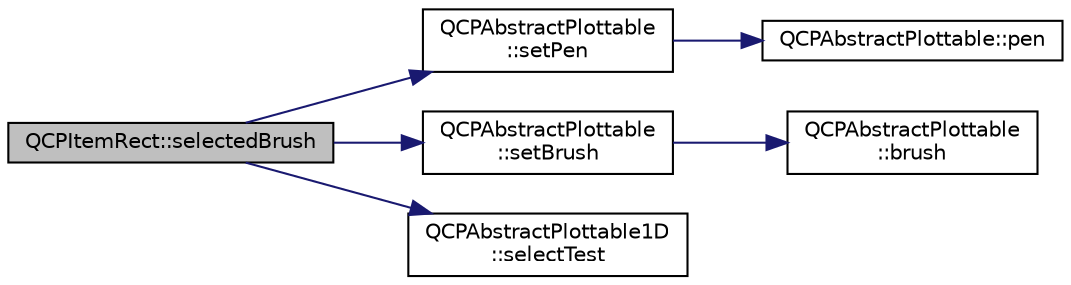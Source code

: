 digraph "QCPItemRect::selectedBrush"
{
  edge [fontname="Helvetica",fontsize="10",labelfontname="Helvetica",labelfontsize="10"];
  node [fontname="Helvetica",fontsize="10",shape=record];
  rankdir="LR";
  Node46 [label="QCPItemRect::selectedBrush",height=0.2,width=0.4,color="black", fillcolor="grey75", style="filled", fontcolor="black"];
  Node46 -> Node47 [color="midnightblue",fontsize="10",style="solid",fontname="Helvetica"];
  Node47 [label="QCPAbstractPlottable\l::setPen",height=0.2,width=0.4,color="black", fillcolor="white", style="filled",URL="$class_q_c_p_abstract_plottable.html#ab74b09ae4c0e7e13142fe4b5bf46cac7"];
  Node47 -> Node48 [color="midnightblue",fontsize="10",style="solid",fontname="Helvetica"];
  Node48 [label="QCPAbstractPlottable::pen",height=0.2,width=0.4,color="black", fillcolor="white", style="filled",URL="$class_q_c_p_abstract_plottable.html#ad5972efc31344e5a7a78ab4f8864b2d3"];
  Node46 -> Node49 [color="midnightblue",fontsize="10",style="solid",fontname="Helvetica"];
  Node49 [label="QCPAbstractPlottable\l::setBrush",height=0.2,width=0.4,color="black", fillcolor="white", style="filled",URL="$class_q_c_p_abstract_plottable.html#a7a4b92144dca6453a1f0f210e27edc74"];
  Node49 -> Node50 [color="midnightblue",fontsize="10",style="solid",fontname="Helvetica"];
  Node50 [label="QCPAbstractPlottable\l::brush",height=0.2,width=0.4,color="black", fillcolor="white", style="filled",URL="$class_q_c_p_abstract_plottable.html#a893b4896dfd92b68b05b2600b80f5826"];
  Node46 -> Node51 [color="midnightblue",fontsize="10",style="solid",fontname="Helvetica"];
  Node51 [label="QCPAbstractPlottable1D\l::selectTest",height=0.2,width=0.4,color="black", fillcolor="white", style="filled",URL="$class_q_c_p_abstract_plottable1_d.html#a4611b43bcb6441b2154eb4f4e0a33db2"];
}
